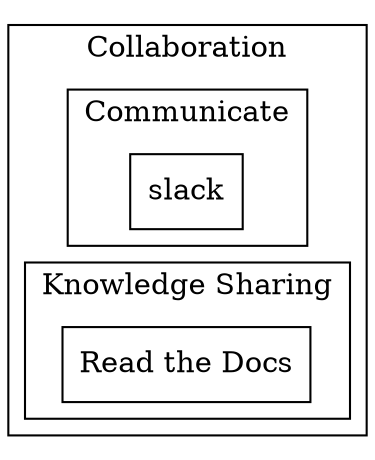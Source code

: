 digraph G {
    col_slack [label = "slack", shape = "box", href = "#conda"];
    col_slack [label = "slack", shape = "box", href = "#conda"];
    read_the_docs [label = "Read the Docs", shape = "box", href = "#conda"];
    rankdir = LR

    subgraph cluster_collaborate {
    subgraph cluster_communicate {

    col_slack;
    label = "Communicate"
    }
    subgraph cluster_knowledge {
    read_the_docs;
    label = "Knowledge Sharing"
    }
    label = "Collaboration"
    }



}